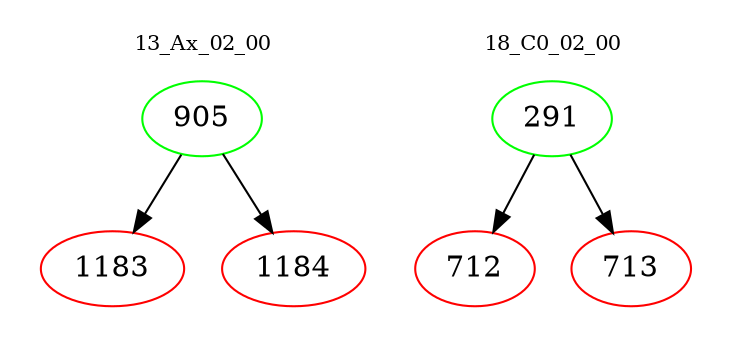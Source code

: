 digraph{
subgraph cluster_0 {
color = white
label = "13_Ax_02_00";
fontsize=10;
T0_905 [label="905", color="green"]
T0_905 -> T0_1183 [color="black"]
T0_1183 [label="1183", color="red"]
T0_905 -> T0_1184 [color="black"]
T0_1184 [label="1184", color="red"]
}
subgraph cluster_1 {
color = white
label = "18_C0_02_00";
fontsize=10;
T1_291 [label="291", color="green"]
T1_291 -> T1_712 [color="black"]
T1_712 [label="712", color="red"]
T1_291 -> T1_713 [color="black"]
T1_713 [label="713", color="red"]
}
}
